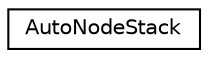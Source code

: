 digraph "类继承关系图"
{
 // INTERACTIVE_SVG=YES
 // LATEX_PDF_SIZE
  edge [fontname="Helvetica",fontsize="10",labelfontname="Helvetica",labelfontsize="10"];
  node [fontname="Helvetica",fontsize="10",shape=record];
  rankdir="LR";
  Node0 [label="AutoNodeStack",height=0.2,width=0.4,color="black", fillcolor="white", style="filled",URL="$d2/d29/class_auto_node_stack.html",tooltip=" "];
}
